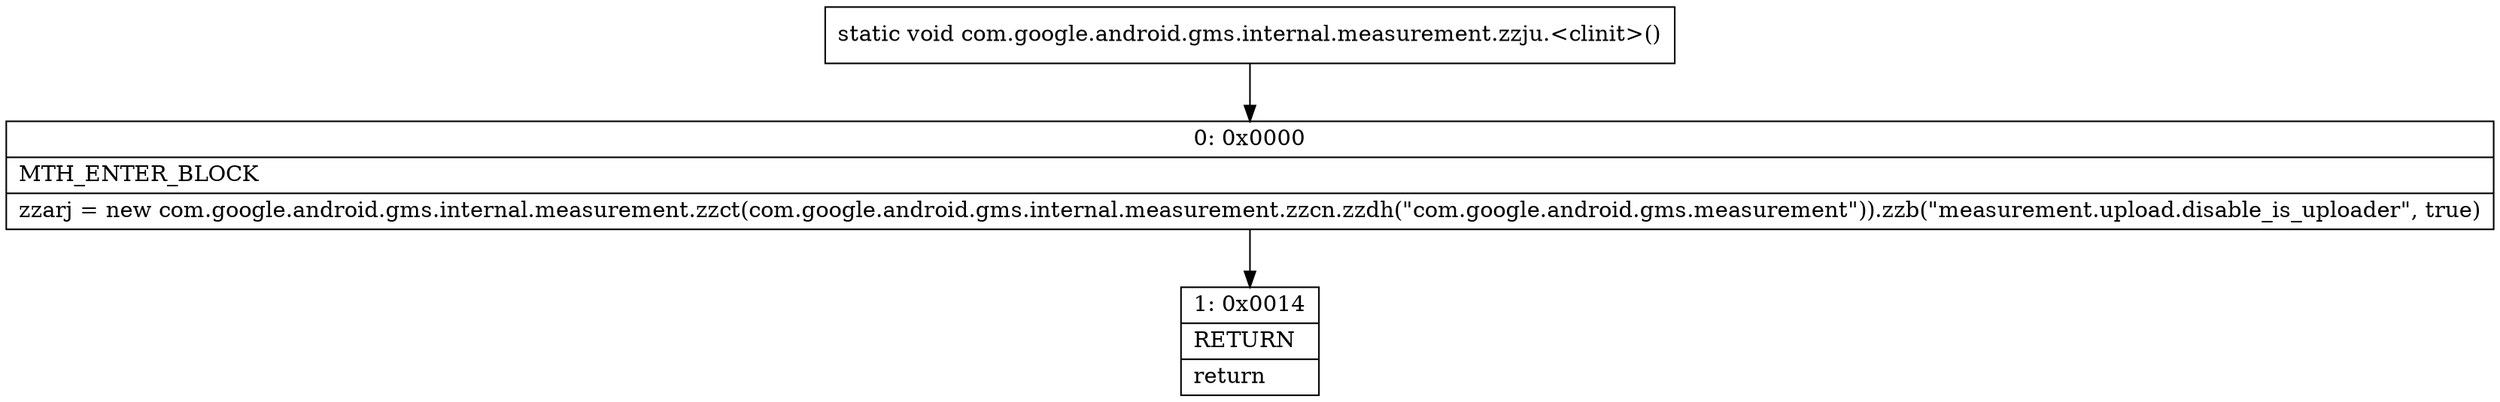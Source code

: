 digraph "CFG forcom.google.android.gms.internal.measurement.zzju.\<clinit\>()V" {
Node_0 [shape=record,label="{0\:\ 0x0000|MTH_ENTER_BLOCK\l|zzarj = new com.google.android.gms.internal.measurement.zzct(com.google.android.gms.internal.measurement.zzcn.zzdh(\"com.google.android.gms.measurement\")).zzb(\"measurement.upload.disable_is_uploader\", true)\l}"];
Node_1 [shape=record,label="{1\:\ 0x0014|RETURN\l|return\l}"];
MethodNode[shape=record,label="{static void com.google.android.gms.internal.measurement.zzju.\<clinit\>() }"];
MethodNode -> Node_0;
Node_0 -> Node_1;
}

